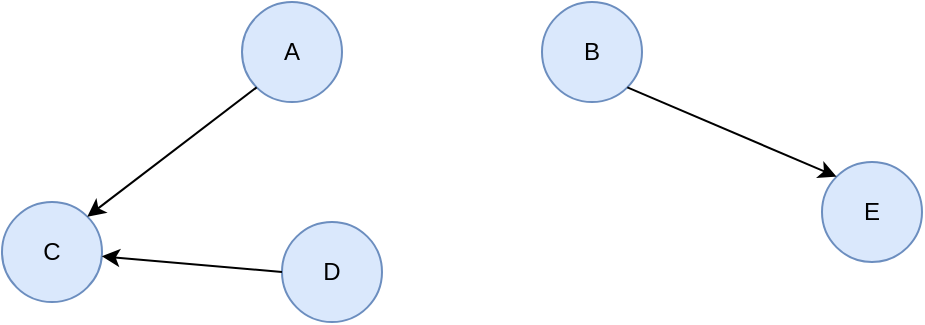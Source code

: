 <mxfile version="17.2.1" type="device"><diagram id="swOiSAhtDHjFJrzigm72" name="Page-1"><mxGraphModel dx="1352" dy="878" grid="1" gridSize="10" guides="1" tooltips="1" connect="1" arrows="1" fold="1" page="1" pageScale="1" pageWidth="850" pageHeight="1100" math="0" shadow="0"><root><mxCell id="0"/><mxCell id="1" parent="0"/><mxCell id="T-CgdCt2DitJ5TVteuOh-1" value="A" style="ellipse;whiteSpace=wrap;html=1;aspect=fixed;fillColor=#dae8fc;strokeColor=#6c8ebf;" parent="1" vertex="1"><mxGeometry x="260" y="210" width="50" height="50" as="geometry"/></mxCell><mxCell id="T-CgdCt2DitJ5TVteuOh-2" value="D" style="ellipse;whiteSpace=wrap;html=1;aspect=fixed;fillColor=#dae8fc;strokeColor=#6c8ebf;" parent="1" vertex="1"><mxGeometry x="280" y="320" width="50" height="50" as="geometry"/></mxCell><mxCell id="T-CgdCt2DitJ5TVteuOh-3" value="E" style="ellipse;whiteSpace=wrap;html=1;aspect=fixed;fillColor=#dae8fc;strokeColor=#6c8ebf;" parent="1" vertex="1"><mxGeometry x="550" y="290" width="50" height="50" as="geometry"/></mxCell><mxCell id="T-CgdCt2DitJ5TVteuOh-4" value="C" style="ellipse;whiteSpace=wrap;html=1;aspect=fixed;fillColor=#dae8fc;strokeColor=#6c8ebf;" parent="1" vertex="1"><mxGeometry x="140" y="310" width="50" height="50" as="geometry"/></mxCell><mxCell id="T-CgdCt2DitJ5TVteuOh-5" value="B" style="ellipse;whiteSpace=wrap;html=1;aspect=fixed;fillColor=#dae8fc;strokeColor=#6c8ebf;" parent="1" vertex="1"><mxGeometry x="410" y="210" width="50" height="50" as="geometry"/></mxCell><mxCell id="T-CgdCt2DitJ5TVteuOh-8" value="" style="endArrow=classic;html=1;rounded=0;exitX=0;exitY=1;exitDx=0;exitDy=0;entryX=1;entryY=0;entryDx=0;entryDy=0;" parent="1" source="T-CgdCt2DitJ5TVteuOh-1" target="T-CgdCt2DitJ5TVteuOh-4" edge="1"><mxGeometry width="50" height="50" relative="1" as="geometry"><mxPoint x="400" y="350" as="sourcePoint"/><mxPoint x="380" y="250" as="targetPoint"/></mxGeometry></mxCell><mxCell id="T-CgdCt2DitJ5TVteuOh-9" value="" style="endArrow=classic;html=1;rounded=0;exitX=0;exitY=0.5;exitDx=0;exitDy=0;" parent="1" source="T-CgdCt2DitJ5TVteuOh-2" target="T-CgdCt2DitJ5TVteuOh-4" edge="1"><mxGeometry width="50" height="50" relative="1" as="geometry"><mxPoint x="274.642" y="359.998" as="sourcePoint"/><mxPoint x="189.998" y="424.642" as="targetPoint"/></mxGeometry></mxCell><mxCell id="T-CgdCt2DitJ5TVteuOh-10" value="" style="endArrow=classic;html=1;rounded=0;entryX=0;entryY=0;entryDx=0;entryDy=0;exitX=1;exitY=1;exitDx=0;exitDy=0;" parent="1" source="T-CgdCt2DitJ5TVteuOh-5" target="T-CgdCt2DitJ5TVteuOh-3" edge="1"><mxGeometry width="50" height="50" relative="1" as="geometry"><mxPoint x="490" y="250" as="sourcePoint"/><mxPoint x="349.998" y="370.002" as="targetPoint"/></mxGeometry></mxCell></root></mxGraphModel></diagram></mxfile>